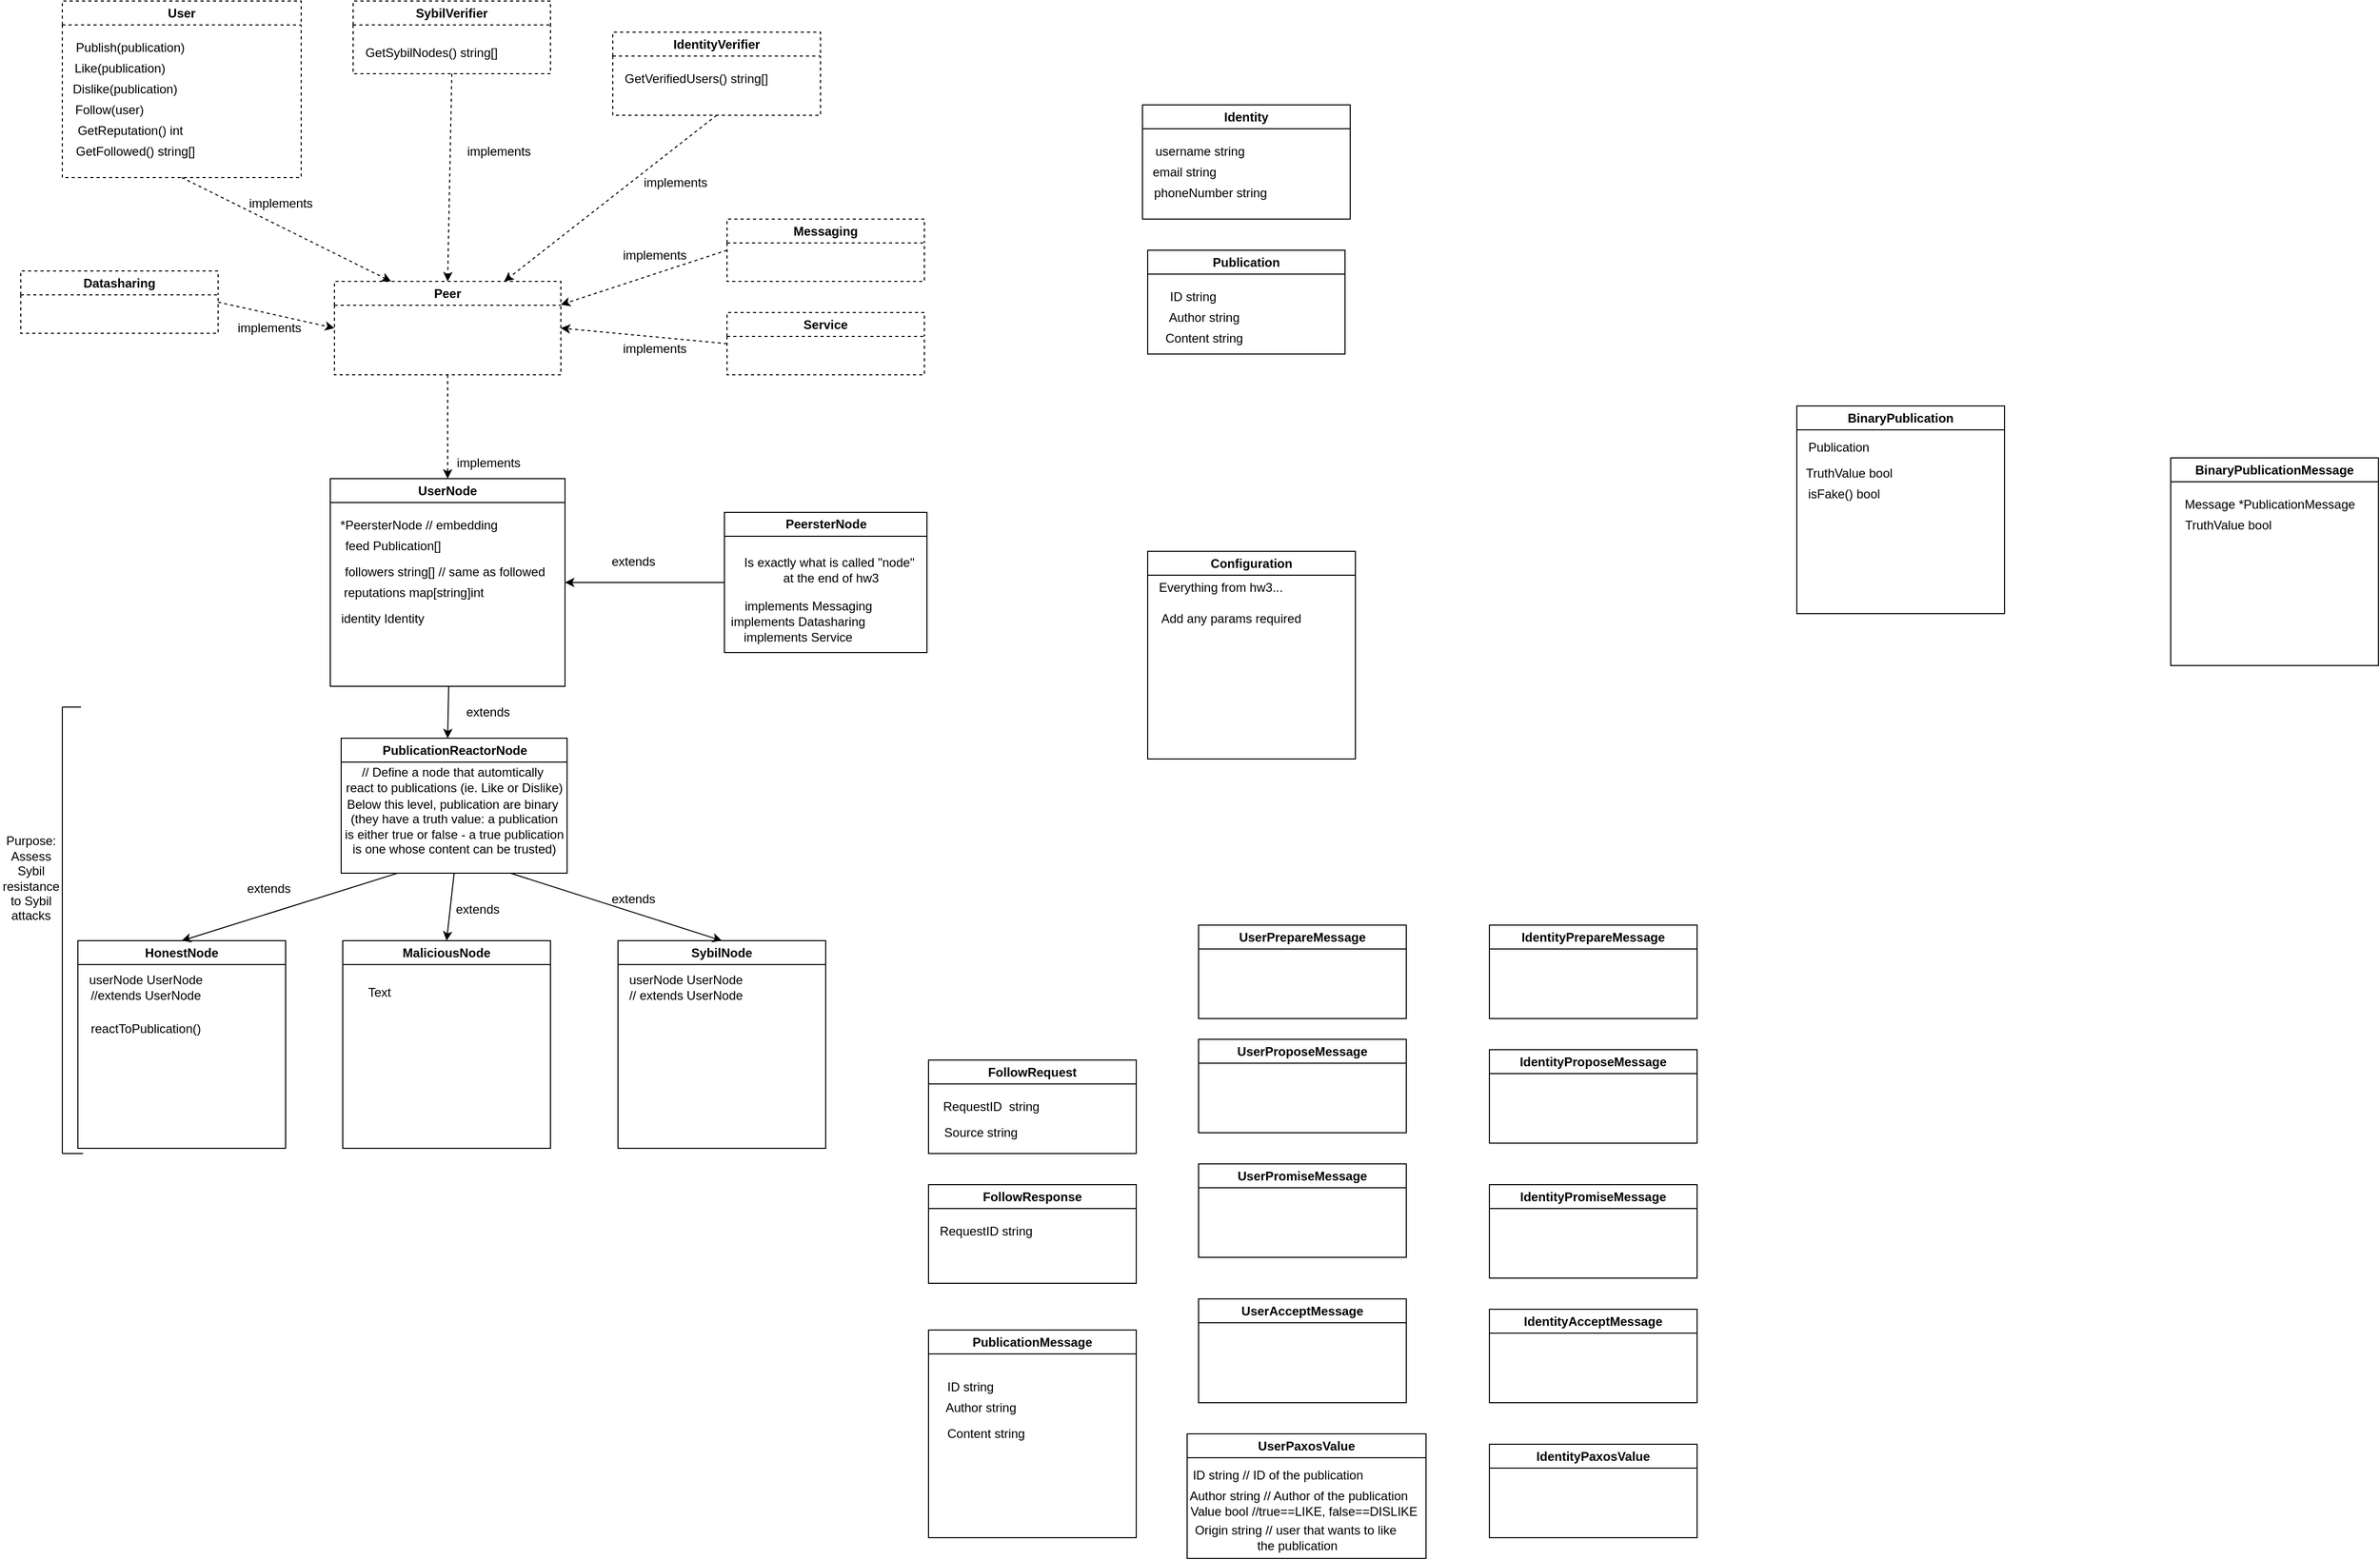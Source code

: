 <mxfile version="20.8.1" type="github">
  <diagram id="C5RBs43oDa-KdzZeNtuy" name="Page-1">
    <mxGraphModel dx="1194" dy="701" grid="1" gridSize="10" guides="1" tooltips="1" connect="1" arrows="1" fold="1" page="1" pageScale="1" pageWidth="827" pageHeight="1169" math="0" shadow="0">
      <root>
        <mxCell id="WIyWlLk6GJQsqaUBKTNV-0" />
        <mxCell id="WIyWlLk6GJQsqaUBKTNV-1" parent="WIyWlLk6GJQsqaUBKTNV-0" />
        <mxCell id="LnBFbePXS2DzoWe7dejd-26" style="rounded=0;orthogonalLoop=1;jettySize=auto;html=1;exitX=0.5;exitY=1;exitDx=0;exitDy=0;entryX=0.25;entryY=0;entryDx=0;entryDy=0;dashed=1;" parent="WIyWlLk6GJQsqaUBKTNV-1" source="LnBFbePXS2DzoWe7dejd-0" target="LnBFbePXS2DzoWe7dejd-17" edge="1">
          <mxGeometry relative="1" as="geometry" />
        </mxCell>
        <mxCell id="LnBFbePXS2DzoWe7dejd-0" value="User" style="swimlane;whiteSpace=wrap;html=1;dashed=1;" parent="WIyWlLk6GJQsqaUBKTNV-1" vertex="1">
          <mxGeometry x="60" y="30" width="230" height="170" as="geometry" />
        </mxCell>
        <mxCell id="LnBFbePXS2DzoWe7dejd-5" value="Publish(publication)" style="text;html=1;align=center;verticalAlign=middle;resizable=0;points=[];autosize=1;strokeColor=none;fillColor=none;" parent="LnBFbePXS2DzoWe7dejd-0" vertex="1">
          <mxGeometry y="30" width="130" height="30" as="geometry" />
        </mxCell>
        <mxCell id="LnBFbePXS2DzoWe7dejd-6" value="Like(publication)" style="text;html=1;align=center;verticalAlign=middle;resizable=0;points=[];autosize=1;strokeColor=none;fillColor=none;dashed=1;" parent="LnBFbePXS2DzoWe7dejd-0" vertex="1">
          <mxGeometry y="50" width="110" height="30" as="geometry" />
        </mxCell>
        <mxCell id="LnBFbePXS2DzoWe7dejd-7" value="Dislike(publication)" style="text;html=1;align=center;verticalAlign=middle;resizable=0;points=[];autosize=1;strokeColor=none;fillColor=none;dashed=1;" parent="LnBFbePXS2DzoWe7dejd-0" vertex="1">
          <mxGeometry y="70" width="120" height="30" as="geometry" />
        </mxCell>
        <mxCell id="LnBFbePXS2DzoWe7dejd-8" value="Follow(user)" style="text;html=1;align=center;verticalAlign=middle;resizable=0;points=[];autosize=1;strokeColor=none;fillColor=none;dashed=1;" parent="LnBFbePXS2DzoWe7dejd-0" vertex="1">
          <mxGeometry y="90" width="90" height="30" as="geometry" />
        </mxCell>
        <mxCell id="LnBFbePXS2DzoWe7dejd-10" value="GetFollowed() string[]" style="text;html=1;align=center;verticalAlign=middle;resizable=0;points=[];autosize=1;strokeColor=none;fillColor=none;dashed=1;" parent="LnBFbePXS2DzoWe7dejd-0" vertex="1">
          <mxGeometry y="130" width="140" height="30" as="geometry" />
        </mxCell>
        <mxCell id="LnBFbePXS2DzoWe7dejd-9" value="GetReputation() int" style="text;html=1;align=center;verticalAlign=middle;resizable=0;points=[];autosize=1;strokeColor=none;fillColor=none;" parent="LnBFbePXS2DzoWe7dejd-0" vertex="1">
          <mxGeometry x="5" y="110" width="120" height="30" as="geometry" />
        </mxCell>
        <mxCell id="SwvPETrpsPqJgsuEjl2g-75" style="edgeStyle=none;rounded=0;orthogonalLoop=1;jettySize=auto;html=1;exitX=0;exitY=0.5;exitDx=0;exitDy=0;entryX=1;entryY=0.5;entryDx=0;entryDy=0;" edge="1" parent="WIyWlLk6GJQsqaUBKTNV-1" source="LnBFbePXS2DzoWe7dejd-2" target="SwvPETrpsPqJgsuEjl2g-22">
          <mxGeometry relative="1" as="geometry" />
        </mxCell>
        <mxCell id="LnBFbePXS2DzoWe7dejd-2" value="PeersterNode" style="swimlane;whiteSpace=wrap;html=1;" parent="WIyWlLk6GJQsqaUBKTNV-1" vertex="1">
          <mxGeometry x="697.5" y="522.5" width="195" height="135" as="geometry" />
        </mxCell>
        <mxCell id="LnBFbePXS2DzoWe7dejd-3" value="Is exactly what is called &quot;node&quot;&lt;br&gt;&amp;nbsp;at the end of hw3" style="text;html=1;align=center;verticalAlign=middle;resizable=0;points=[];autosize=1;strokeColor=none;fillColor=none;" parent="LnBFbePXS2DzoWe7dejd-2" vertex="1">
          <mxGeometry x="5" y="35" width="190" height="40" as="geometry" />
        </mxCell>
        <mxCell id="SwvPETrpsPqJgsuEjl2g-18" value="implements Messaging" style="text;html=1;align=center;verticalAlign=middle;resizable=0;points=[];autosize=1;strokeColor=none;fillColor=none;" vertex="1" parent="LnBFbePXS2DzoWe7dejd-2">
          <mxGeometry x="5" y="75" width="150" height="30" as="geometry" />
        </mxCell>
        <mxCell id="SwvPETrpsPqJgsuEjl2g-20" value="implements Datasharing" style="text;html=1;align=center;verticalAlign=middle;resizable=0;points=[];autosize=1;strokeColor=none;fillColor=none;" vertex="1" parent="LnBFbePXS2DzoWe7dejd-2">
          <mxGeometry x="-5" y="90" width="150" height="30" as="geometry" />
        </mxCell>
        <mxCell id="SwvPETrpsPqJgsuEjl2g-21" value="implements Service" style="text;html=1;align=center;verticalAlign=middle;resizable=0;points=[];autosize=1;strokeColor=none;fillColor=none;" vertex="1" parent="LnBFbePXS2DzoWe7dejd-2">
          <mxGeometry x="5" y="105" width="130" height="30" as="geometry" />
        </mxCell>
        <mxCell id="LnBFbePXS2DzoWe7dejd-11" value="Publication" style="swimlane;whiteSpace=wrap;html=1;" parent="WIyWlLk6GJQsqaUBKTNV-1" vertex="1">
          <mxGeometry x="1105" y="270" width="190" height="100" as="geometry" />
        </mxCell>
        <mxCell id="LnBFbePXS2DzoWe7dejd-12" value="ID string&amp;nbsp;" style="text;html=1;align=center;verticalAlign=middle;resizable=0;points=[];autosize=1;strokeColor=none;fillColor=none;" parent="LnBFbePXS2DzoWe7dejd-11" vertex="1">
          <mxGeometry x="10" y="30" width="70" height="30" as="geometry" />
        </mxCell>
        <mxCell id="LnBFbePXS2DzoWe7dejd-13" value="Author string" style="text;html=1;align=center;verticalAlign=middle;resizable=0;points=[];autosize=1;strokeColor=none;fillColor=none;" parent="LnBFbePXS2DzoWe7dejd-11" vertex="1">
          <mxGeometry x="9" y="50" width="90" height="30" as="geometry" />
        </mxCell>
        <mxCell id="LnBFbePXS2DzoWe7dejd-14" value="Content string" style="text;html=1;align=center;verticalAlign=middle;resizable=0;points=[];autosize=1;strokeColor=none;fillColor=none;" parent="LnBFbePXS2DzoWe7dejd-11" vertex="1">
          <mxGeometry x="4" y="70" width="100" height="30" as="geometry" />
        </mxCell>
        <mxCell id="SwvPETrpsPqJgsuEjl2g-37" style="edgeStyle=none;rounded=0;orthogonalLoop=1;jettySize=auto;html=1;exitX=0.5;exitY=1;exitDx=0;exitDy=0;entryX=0.5;entryY=0;entryDx=0;entryDy=0;dashed=1;" edge="1" parent="WIyWlLk6GJQsqaUBKTNV-1" source="LnBFbePXS2DzoWe7dejd-17" target="SwvPETrpsPqJgsuEjl2g-22">
          <mxGeometry relative="1" as="geometry" />
        </mxCell>
        <mxCell id="LnBFbePXS2DzoWe7dejd-17" value="Peer" style="swimlane;whiteSpace=wrap;html=1;dashed=1;" parent="WIyWlLk6GJQsqaUBKTNV-1" vertex="1">
          <mxGeometry x="322" y="300" width="218" height="90" as="geometry" />
        </mxCell>
        <mxCell id="LnBFbePXS2DzoWe7dejd-27" value="implements" style="text;html=1;align=center;verticalAlign=middle;resizable=0;points=[];autosize=1;strokeColor=none;fillColor=none;" parent="WIyWlLk6GJQsqaUBKTNV-1" vertex="1">
          <mxGeometry x="230" y="210" width="80" height="30" as="geometry" />
        </mxCell>
        <mxCell id="LnBFbePXS2DzoWe7dejd-31" style="edgeStyle=none;rounded=0;orthogonalLoop=1;jettySize=auto;html=1;exitX=0.5;exitY=1;exitDx=0;exitDy=0;entryX=0.5;entryY=0;entryDx=0;entryDy=0;dashed=1;" parent="WIyWlLk6GJQsqaUBKTNV-1" source="LnBFbePXS2DzoWe7dejd-29" target="LnBFbePXS2DzoWe7dejd-17" edge="1">
          <mxGeometry relative="1" as="geometry" />
        </mxCell>
        <mxCell id="LnBFbePXS2DzoWe7dejd-29" value="SybilVerifier" style="swimlane;whiteSpace=wrap;html=1;dashed=1;" parent="WIyWlLk6GJQsqaUBKTNV-1" vertex="1">
          <mxGeometry x="340" y="30" width="190" height="70" as="geometry" />
        </mxCell>
        <mxCell id="LnBFbePXS2DzoWe7dejd-30" value="GetSybilNodes() string[]" style="text;html=1;align=center;verticalAlign=middle;resizable=0;points=[];autosize=1;strokeColor=none;fillColor=none;" parent="LnBFbePXS2DzoWe7dejd-29" vertex="1">
          <mxGeometry y="35" width="150" height="30" as="geometry" />
        </mxCell>
        <mxCell id="LnBFbePXS2DzoWe7dejd-32" value="implements" style="text;html=1;align=center;verticalAlign=middle;resizable=0;points=[];autosize=1;strokeColor=none;fillColor=none;" parent="WIyWlLk6GJQsqaUBKTNV-1" vertex="1">
          <mxGeometry x="440" y="160" width="80" height="30" as="geometry" />
        </mxCell>
        <mxCell id="LnBFbePXS2DzoWe7dejd-36" style="edgeStyle=none;rounded=0;orthogonalLoop=1;jettySize=auto;html=1;exitX=0.5;exitY=1;exitDx=0;exitDy=0;entryX=0.75;entryY=0;entryDx=0;entryDy=0;dashed=1;" parent="WIyWlLk6GJQsqaUBKTNV-1" source="LnBFbePXS2DzoWe7dejd-33" target="LnBFbePXS2DzoWe7dejd-17" edge="1">
          <mxGeometry relative="1" as="geometry" />
        </mxCell>
        <mxCell id="LnBFbePXS2DzoWe7dejd-33" value="IdentityVerifier" style="swimlane;whiteSpace=wrap;html=1;dashed=1;" parent="WIyWlLk6GJQsqaUBKTNV-1" vertex="1">
          <mxGeometry x="590" y="60" width="200" height="80" as="geometry" />
        </mxCell>
        <mxCell id="LnBFbePXS2DzoWe7dejd-34" value="GetVerifiedUsers() string[]" style="text;html=1;align=center;verticalAlign=middle;resizable=0;points=[];autosize=1;strokeColor=none;fillColor=none;" parent="LnBFbePXS2DzoWe7dejd-33" vertex="1">
          <mxGeometry y="30" width="160" height="30" as="geometry" />
        </mxCell>
        <mxCell id="LnBFbePXS2DzoWe7dejd-37" value="implements" style="text;html=1;align=center;verticalAlign=middle;resizable=0;points=[];autosize=1;strokeColor=none;fillColor=none;" parent="WIyWlLk6GJQsqaUBKTNV-1" vertex="1">
          <mxGeometry x="610" y="190" width="80" height="30" as="geometry" />
        </mxCell>
        <mxCell id="LnBFbePXS2DzoWe7dejd-38" value="Identity" style="swimlane;whiteSpace=wrap;html=1;" parent="WIyWlLk6GJQsqaUBKTNV-1" vertex="1">
          <mxGeometry x="1100" y="130" width="200" height="110" as="geometry" />
        </mxCell>
        <mxCell id="LnBFbePXS2DzoWe7dejd-39" value="username string" style="text;html=1;align=center;verticalAlign=middle;resizable=0;points=[];autosize=1;strokeColor=none;fillColor=none;dashed=1;" parent="LnBFbePXS2DzoWe7dejd-38" vertex="1">
          <mxGeometry y="30" width="110" height="30" as="geometry" />
        </mxCell>
        <mxCell id="LnBFbePXS2DzoWe7dejd-40" value="email string" style="text;html=1;align=center;verticalAlign=middle;resizable=0;points=[];autosize=1;strokeColor=none;fillColor=none;dashed=1;" parent="LnBFbePXS2DzoWe7dejd-38" vertex="1">
          <mxGeometry y="50" width="80" height="30" as="geometry" />
        </mxCell>
        <mxCell id="LnBFbePXS2DzoWe7dejd-41" value="phoneNumber string" style="text;html=1;align=center;verticalAlign=middle;resizable=0;points=[];autosize=1;strokeColor=none;fillColor=none;" parent="LnBFbePXS2DzoWe7dejd-38" vertex="1">
          <mxGeometry y="70" width="130" height="30" as="geometry" />
        </mxCell>
        <mxCell id="LnBFbePXS2DzoWe7dejd-44" value="Configuration" style="swimlane;whiteSpace=wrap;html=1;" parent="WIyWlLk6GJQsqaUBKTNV-1" vertex="1">
          <mxGeometry x="1105" y="560" width="200" height="200" as="geometry" />
        </mxCell>
        <mxCell id="LnBFbePXS2DzoWe7dejd-47" value="Everything from hw3..." style="text;html=1;align=center;verticalAlign=middle;resizable=0;points=[];autosize=1;strokeColor=none;fillColor=none;" parent="LnBFbePXS2DzoWe7dejd-44" vertex="1">
          <mxGeometry y="20" width="140" height="30" as="geometry" />
        </mxCell>
        <mxCell id="SwvPETrpsPqJgsuEjl2g-12" value="Add any params required" style="text;html=1;align=center;verticalAlign=middle;resizable=0;points=[];autosize=1;strokeColor=none;fillColor=none;" vertex="1" parent="LnBFbePXS2DzoWe7dejd-44">
          <mxGeometry y="50" width="160" height="30" as="geometry" />
        </mxCell>
        <mxCell id="LnBFbePXS2DzoWe7dejd-49" value="UserPrepareMessage" style="swimlane;whiteSpace=wrap;html=1;" parent="WIyWlLk6GJQsqaUBKTNV-1" vertex="1">
          <mxGeometry x="1154" y="920" width="200" height="90" as="geometry" />
        </mxCell>
        <mxCell id="LnBFbePXS2DzoWe7dejd-50" value="UserProposeMessage" style="swimlane;whiteSpace=wrap;html=1;" parent="WIyWlLk6GJQsqaUBKTNV-1" vertex="1">
          <mxGeometry x="1154" y="1030" width="200" height="90" as="geometry" />
        </mxCell>
        <mxCell id="LnBFbePXS2DzoWe7dejd-51" value="UserPromiseMessage" style="swimlane;whiteSpace=wrap;html=1;" parent="WIyWlLk6GJQsqaUBKTNV-1" vertex="1">
          <mxGeometry x="1154" y="1150" width="200" height="90" as="geometry" />
        </mxCell>
        <mxCell id="LnBFbePXS2DzoWe7dejd-52" value="UserAcceptMessage" style="swimlane;whiteSpace=wrap;html=1;" parent="WIyWlLk6GJQsqaUBKTNV-1" vertex="1">
          <mxGeometry x="1154" y="1280" width="200" height="100" as="geometry" />
        </mxCell>
        <mxCell id="LnBFbePXS2DzoWe7dejd-53" value="IdentityPrepareMessage" style="swimlane;whiteSpace=wrap;html=1;" parent="WIyWlLk6GJQsqaUBKTNV-1" vertex="1">
          <mxGeometry x="1434" y="920" width="200" height="90" as="geometry" />
        </mxCell>
        <mxCell id="LnBFbePXS2DzoWe7dejd-54" value="IdentityProposeMessage" style="swimlane;whiteSpace=wrap;html=1;" parent="WIyWlLk6GJQsqaUBKTNV-1" vertex="1">
          <mxGeometry x="1434" y="1040" width="200" height="90" as="geometry" />
        </mxCell>
        <mxCell id="LnBFbePXS2DzoWe7dejd-55" value="IdentityPromiseMessage" style="swimlane;whiteSpace=wrap;html=1;" parent="WIyWlLk6GJQsqaUBKTNV-1" vertex="1">
          <mxGeometry x="1434" y="1170" width="200" height="90" as="geometry" />
        </mxCell>
        <mxCell id="LnBFbePXS2DzoWe7dejd-56" value="IdentityAcceptMessage" style="swimlane;whiteSpace=wrap;html=1;" parent="WIyWlLk6GJQsqaUBKTNV-1" vertex="1">
          <mxGeometry x="1434" y="1290" width="200" height="90" as="geometry" />
        </mxCell>
        <mxCell id="LnBFbePXS2DzoWe7dejd-57" value="UserPaxosValue" style="swimlane;whiteSpace=wrap;html=1;" parent="WIyWlLk6GJQsqaUBKTNV-1" vertex="1">
          <mxGeometry x="1143" y="1410" width="230" height="120" as="geometry" />
        </mxCell>
        <mxCell id="SwvPETrpsPqJgsuEjl2g-14" value="ID string // ID of the publication" style="text;html=1;align=center;verticalAlign=middle;resizable=0;points=[];autosize=1;strokeColor=none;fillColor=none;" vertex="1" parent="LnBFbePXS2DzoWe7dejd-57">
          <mxGeometry x="-8" y="25" width="190" height="30" as="geometry" />
        </mxCell>
        <mxCell id="SwvPETrpsPqJgsuEjl2g-15" value="Author string // Author of the publication" style="text;html=1;align=center;verticalAlign=middle;resizable=0;points=[];autosize=1;strokeColor=none;fillColor=none;" vertex="1" parent="LnBFbePXS2DzoWe7dejd-57">
          <mxGeometry x="-8" y="45" width="230" height="30" as="geometry" />
        </mxCell>
        <mxCell id="SwvPETrpsPqJgsuEjl2g-16" value="Value bool //true==LIKE, false==DISLIKE" style="text;html=1;align=center;verticalAlign=middle;resizable=0;points=[];autosize=1;strokeColor=none;fillColor=none;" vertex="1" parent="LnBFbePXS2DzoWe7dejd-57">
          <mxGeometry x="-8" y="60" width="240" height="30" as="geometry" />
        </mxCell>
        <mxCell id="SwvPETrpsPqJgsuEjl2g-17" value="Origin string // user that wants to like&lt;br&gt;&amp;nbsp;the publication" style="text;html=1;align=center;verticalAlign=middle;resizable=0;points=[];autosize=1;strokeColor=none;fillColor=none;" vertex="1" parent="LnBFbePXS2DzoWe7dejd-57">
          <mxGeometry x="-6" y="80" width="220" height="40" as="geometry" />
        </mxCell>
        <mxCell id="LnBFbePXS2DzoWe7dejd-58" value="IdentityPaxosValue" style="swimlane;whiteSpace=wrap;html=1;" parent="WIyWlLk6GJQsqaUBKTNV-1" vertex="1">
          <mxGeometry x="1434" y="1420" width="200" height="90" as="geometry" />
        </mxCell>
        <mxCell id="LnBFbePXS2DzoWe7dejd-59" value="FollowRequest" style="swimlane;whiteSpace=wrap;html=1;" parent="WIyWlLk6GJQsqaUBKTNV-1" vertex="1">
          <mxGeometry x="894" y="1050" width="200" height="90" as="geometry" />
        </mxCell>
        <mxCell id="LnBFbePXS2DzoWe7dejd-60" value="FollowResponse" style="swimlane;whiteSpace=wrap;html=1;" parent="WIyWlLk6GJQsqaUBKTNV-1" vertex="1">
          <mxGeometry x="894" y="1170" width="200" height="95" as="geometry" />
        </mxCell>
        <mxCell id="SwvPETrpsPqJgsuEjl2g-2" value="RequestID string" style="text;html=1;align=center;verticalAlign=middle;resizable=0;points=[];autosize=1;strokeColor=none;fillColor=none;" vertex="1" parent="LnBFbePXS2DzoWe7dejd-60">
          <mxGeometry y="30" width="110" height="30" as="geometry" />
        </mxCell>
        <mxCell id="zlvXartX0JTL15JIESgR-0" value="HonestNode" style="swimlane;whiteSpace=wrap;html=1;" parent="WIyWlLk6GJQsqaUBKTNV-1" vertex="1">
          <mxGeometry x="75" y="935" width="200" height="200" as="geometry" />
        </mxCell>
        <mxCell id="zlvXartX0JTL15JIESgR-3" value="userNode UserNode&lt;br&gt;//extends UserNode" style="text;html=1;align=center;verticalAlign=middle;resizable=0;points=[];autosize=1;strokeColor=none;fillColor=none;" parent="zlvXartX0JTL15JIESgR-0" vertex="1">
          <mxGeometry y="25" width="130" height="40" as="geometry" />
        </mxCell>
        <mxCell id="zlvXartX0JTL15JIESgR-6" value="reactToPublication()" style="text;html=1;align=center;verticalAlign=middle;resizable=0;points=[];autosize=1;strokeColor=none;fillColor=none;" parent="zlvXartX0JTL15JIESgR-0" vertex="1">
          <mxGeometry y="70" width="130" height="30" as="geometry" />
        </mxCell>
        <mxCell id="zlvXartX0JTL15JIESgR-1" value="MaliciousNode" style="swimlane;whiteSpace=wrap;html=1;" parent="WIyWlLk6GJQsqaUBKTNV-1" vertex="1">
          <mxGeometry x="330" y="935" width="200" height="200" as="geometry" />
        </mxCell>
        <mxCell id="SwvPETrpsPqJgsuEjl2g-74" value="Text" style="text;html=1;align=center;verticalAlign=middle;resizable=0;points=[];autosize=1;strokeColor=none;fillColor=none;" vertex="1" parent="zlvXartX0JTL15JIESgR-1">
          <mxGeometry x="10" y="35" width="50" height="30" as="geometry" />
        </mxCell>
        <mxCell id="zlvXartX0JTL15JIESgR-2" value="SybilNode" style="swimlane;whiteSpace=wrap;html=1;" parent="WIyWlLk6GJQsqaUBKTNV-1" vertex="1">
          <mxGeometry x="595" y="935" width="200" height="200" as="geometry" />
        </mxCell>
        <mxCell id="zlvXartX0JTL15JIESgR-5" value="userNode UserNode&lt;br&gt;// extends UserNode" style="text;html=1;align=center;verticalAlign=middle;resizable=0;points=[];autosize=1;strokeColor=none;fillColor=none;" parent="zlvXartX0JTL15JIESgR-2" vertex="1">
          <mxGeometry y="25" width="130" height="40" as="geometry" />
        </mxCell>
        <mxCell id="zlvXartX0JTL15JIESgR-9" value="BinaryPublication" style="swimlane;whiteSpace=wrap;html=1;" parent="WIyWlLk6GJQsqaUBKTNV-1" vertex="1">
          <mxGeometry x="1730" y="420" width="200" height="200" as="geometry" />
        </mxCell>
        <mxCell id="zlvXartX0JTL15JIESgR-10" value="Publication" style="text;html=1;align=center;verticalAlign=middle;resizable=0;points=[];autosize=1;strokeColor=none;fillColor=none;" parent="zlvXartX0JTL15JIESgR-9" vertex="1">
          <mxGeometry y="25" width="80" height="30" as="geometry" />
        </mxCell>
        <mxCell id="zlvXartX0JTL15JIESgR-14" value="TruthValue bool" style="text;html=1;align=center;verticalAlign=middle;resizable=0;points=[];autosize=1;strokeColor=none;fillColor=none;" parent="zlvXartX0JTL15JIESgR-9" vertex="1">
          <mxGeometry x="-5" y="50" width="110" height="30" as="geometry" />
        </mxCell>
        <mxCell id="zlvXartX0JTL15JIESgR-15" value="isFake() bool" style="text;html=1;align=center;verticalAlign=middle;resizable=0;points=[];autosize=1;strokeColor=none;fillColor=none;" parent="zlvXartX0JTL15JIESgR-9" vertex="1">
          <mxGeometry y="70" width="90" height="30" as="geometry" />
        </mxCell>
        <mxCell id="SwvPETrpsPqJgsuEjl2g-0" value="RequestID &amp;nbsp;string" style="text;html=1;align=center;verticalAlign=middle;resizable=0;points=[];autosize=1;strokeColor=none;fillColor=none;" vertex="1" parent="WIyWlLk6GJQsqaUBKTNV-1">
          <mxGeometry x="894" y="1080" width="120" height="30" as="geometry" />
        </mxCell>
        <mxCell id="SwvPETrpsPqJgsuEjl2g-1" value="Source string" style="text;html=1;align=center;verticalAlign=middle;resizable=0;points=[];autosize=1;strokeColor=none;fillColor=none;" vertex="1" parent="WIyWlLk6GJQsqaUBKTNV-1">
          <mxGeometry x="899" y="1105" width="90" height="30" as="geometry" />
        </mxCell>
        <mxCell id="SwvPETrpsPqJgsuEjl2g-4" value="BinaryPublicationMessage" style="swimlane;whiteSpace=wrap;html=1;" vertex="1" parent="WIyWlLk6GJQsqaUBKTNV-1">
          <mxGeometry x="2090" y="470" width="200" height="200" as="geometry" />
        </mxCell>
        <mxCell id="SwvPETrpsPqJgsuEjl2g-5" value="Message *PublicationMessage" style="text;html=1;align=center;verticalAlign=middle;resizable=0;points=[];autosize=1;strokeColor=none;fillColor=none;" vertex="1" parent="SwvPETrpsPqJgsuEjl2g-4">
          <mxGeometry y="30" width="190" height="30" as="geometry" />
        </mxCell>
        <mxCell id="SwvPETrpsPqJgsuEjl2g-6" value="TruthValue bool" style="text;html=1;align=center;verticalAlign=middle;resizable=0;points=[];autosize=1;strokeColor=none;fillColor=none;" vertex="1" parent="SwvPETrpsPqJgsuEjl2g-4">
          <mxGeometry y="50" width="110" height="30" as="geometry" />
        </mxCell>
        <mxCell id="SwvPETrpsPqJgsuEjl2g-7" value="PublicationMessage" style="swimlane;whiteSpace=wrap;html=1;" vertex="1" parent="WIyWlLk6GJQsqaUBKTNV-1">
          <mxGeometry x="894" y="1310" width="200" height="200" as="geometry" />
        </mxCell>
        <mxCell id="SwvPETrpsPqJgsuEjl2g-8" value="ID string" style="text;html=1;align=center;verticalAlign=middle;resizable=0;points=[];autosize=1;strokeColor=none;fillColor=none;" vertex="1" parent="SwvPETrpsPqJgsuEjl2g-7">
          <mxGeometry x="5" y="40" width="70" height="30" as="geometry" />
        </mxCell>
        <mxCell id="SwvPETrpsPqJgsuEjl2g-10" value="Content string" style="text;html=1;align=center;verticalAlign=middle;resizable=0;points=[];autosize=1;strokeColor=none;fillColor=none;" vertex="1" parent="SwvPETrpsPqJgsuEjl2g-7">
          <mxGeometry x="5" y="85" width="100" height="30" as="geometry" />
        </mxCell>
        <mxCell id="SwvPETrpsPqJgsuEjl2g-9" value="Author string" style="text;html=1;align=center;verticalAlign=middle;resizable=0;points=[];autosize=1;strokeColor=none;fillColor=none;" vertex="1" parent="WIyWlLk6GJQsqaUBKTNV-1">
          <mxGeometry x="899" y="1370" width="90" height="30" as="geometry" />
        </mxCell>
        <mxCell id="SwvPETrpsPqJgsuEjl2g-54" style="edgeStyle=none;rounded=0;orthogonalLoop=1;jettySize=auto;html=1;exitX=0.25;exitY=1;exitDx=0;exitDy=0;entryX=0.5;entryY=0;entryDx=0;entryDy=0;" edge="1" parent="WIyWlLk6GJQsqaUBKTNV-1" source="SwvPETrpsPqJgsuEjl2g-59" target="zlvXartX0JTL15JIESgR-0">
          <mxGeometry relative="1" as="geometry" />
        </mxCell>
        <mxCell id="SwvPETrpsPqJgsuEjl2g-56" style="edgeStyle=none;rounded=0;orthogonalLoop=1;jettySize=auto;html=1;exitX=0.5;exitY=1;exitDx=0;exitDy=0;entryX=0.5;entryY=0;entryDx=0;entryDy=0;" edge="1" parent="WIyWlLk6GJQsqaUBKTNV-1" source="SwvPETrpsPqJgsuEjl2g-59" target="zlvXartX0JTL15JIESgR-1">
          <mxGeometry relative="1" as="geometry" />
        </mxCell>
        <mxCell id="SwvPETrpsPqJgsuEjl2g-57" style="edgeStyle=none;rounded=0;orthogonalLoop=1;jettySize=auto;html=1;exitX=0.75;exitY=1;exitDx=0;exitDy=0;entryX=0.5;entryY=0;entryDx=0;entryDy=0;" edge="1" parent="WIyWlLk6GJQsqaUBKTNV-1" source="SwvPETrpsPqJgsuEjl2g-59" target="zlvXartX0JTL15JIESgR-2">
          <mxGeometry relative="1" as="geometry" />
        </mxCell>
        <mxCell id="SwvPETrpsPqJgsuEjl2g-62" style="edgeStyle=none;rounded=0;orthogonalLoop=1;jettySize=auto;html=1;exitX=0.5;exitY=1;exitDx=0;exitDy=0;" edge="1" parent="WIyWlLk6GJQsqaUBKTNV-1">
          <mxGeometry relative="1" as="geometry">
            <mxPoint x="432" y="690" as="sourcePoint" />
            <mxPoint x="431" y="740" as="targetPoint" />
          </mxGeometry>
        </mxCell>
        <mxCell id="SwvPETrpsPqJgsuEjl2g-22" value="UserNode" style="swimlane;whiteSpace=wrap;html=1;" vertex="1" parent="WIyWlLk6GJQsqaUBKTNV-1">
          <mxGeometry x="318" y="490" width="226" height="200" as="geometry" />
        </mxCell>
        <mxCell id="SwvPETrpsPqJgsuEjl2g-23" value="feed Publication[]" style="text;html=1;align=center;verticalAlign=middle;resizable=0;points=[];autosize=1;strokeColor=none;fillColor=none;" vertex="1" parent="SwvPETrpsPqJgsuEjl2g-22">
          <mxGeometry y="50" width="120" height="30" as="geometry" />
        </mxCell>
        <mxCell id="SwvPETrpsPqJgsuEjl2g-24" value="followers string[] // same as followed" style="text;html=1;align=center;verticalAlign=middle;resizable=0;points=[];autosize=1;strokeColor=none;fillColor=none;" vertex="1" parent="SwvPETrpsPqJgsuEjl2g-22">
          <mxGeometry y="75" width="220" height="30" as="geometry" />
        </mxCell>
        <mxCell id="SwvPETrpsPqJgsuEjl2g-25" value="reputations map[string]int" style="text;html=1;align=center;verticalAlign=middle;resizable=0;points=[];autosize=1;strokeColor=none;fillColor=none;" vertex="1" parent="SwvPETrpsPqJgsuEjl2g-22">
          <mxGeometry y="95" width="160" height="30" as="geometry" />
        </mxCell>
        <mxCell id="SwvPETrpsPqJgsuEjl2g-26" value="identity Identity" style="text;html=1;align=center;verticalAlign=middle;resizable=0;points=[];autosize=1;strokeColor=none;fillColor=none;" vertex="1" parent="SwvPETrpsPqJgsuEjl2g-22">
          <mxGeometry y="120" width="100" height="30" as="geometry" />
        </mxCell>
        <mxCell id="SwvPETrpsPqJgsuEjl2g-27" value="*PeersterNode // embedding" style="text;html=1;align=center;verticalAlign=middle;resizable=0;points=[];autosize=1;strokeColor=none;fillColor=none;" vertex="1" parent="SwvPETrpsPqJgsuEjl2g-22">
          <mxGeometry y="30" width="170" height="30" as="geometry" />
        </mxCell>
        <mxCell id="SwvPETrpsPqJgsuEjl2g-33" style="edgeStyle=none;rounded=0;orthogonalLoop=1;jettySize=auto;html=1;exitX=1;exitY=0.5;exitDx=0;exitDy=0;entryX=0;entryY=0.5;entryDx=0;entryDy=0;dashed=1;" edge="1" parent="WIyWlLk6GJQsqaUBKTNV-1" source="SwvPETrpsPqJgsuEjl2g-28" target="LnBFbePXS2DzoWe7dejd-17">
          <mxGeometry relative="1" as="geometry" />
        </mxCell>
        <mxCell id="SwvPETrpsPqJgsuEjl2g-28" value="Datasharing" style="swimlane;whiteSpace=wrap;html=1;dashed=1;" vertex="1" parent="WIyWlLk6GJQsqaUBKTNV-1">
          <mxGeometry x="20" y="290" width="190" height="60" as="geometry" />
        </mxCell>
        <mxCell id="SwvPETrpsPqJgsuEjl2g-31" style="rounded=0;orthogonalLoop=1;jettySize=auto;html=1;exitX=0;exitY=0.5;exitDx=0;exitDy=0;entryX=1;entryY=0.25;entryDx=0;entryDy=0;dashed=1;" edge="1" parent="WIyWlLk6GJQsqaUBKTNV-1" source="SwvPETrpsPqJgsuEjl2g-29" target="LnBFbePXS2DzoWe7dejd-17">
          <mxGeometry relative="1" as="geometry" />
        </mxCell>
        <mxCell id="SwvPETrpsPqJgsuEjl2g-29" value="Messaging" style="swimlane;whiteSpace=wrap;html=1;dashed=1;" vertex="1" parent="WIyWlLk6GJQsqaUBKTNV-1">
          <mxGeometry x="700" y="240" width="190" height="60" as="geometry" />
        </mxCell>
        <mxCell id="SwvPETrpsPqJgsuEjl2g-32" style="edgeStyle=none;rounded=0;orthogonalLoop=1;jettySize=auto;html=1;exitX=0;exitY=0.5;exitDx=0;exitDy=0;entryX=1;entryY=0.5;entryDx=0;entryDy=0;dashed=1;" edge="1" parent="WIyWlLk6GJQsqaUBKTNV-1" source="SwvPETrpsPqJgsuEjl2g-30" target="LnBFbePXS2DzoWe7dejd-17">
          <mxGeometry relative="1" as="geometry" />
        </mxCell>
        <mxCell id="SwvPETrpsPqJgsuEjl2g-30" value="Service" style="swimlane;whiteSpace=wrap;html=1;dashed=1;" vertex="1" parent="WIyWlLk6GJQsqaUBKTNV-1">
          <mxGeometry x="700" y="330" width="190" height="60" as="geometry" />
        </mxCell>
        <mxCell id="SwvPETrpsPqJgsuEjl2g-34" value="implements" style="text;html=1;align=center;verticalAlign=middle;resizable=0;points=[];autosize=1;strokeColor=none;fillColor=none;" vertex="1" parent="WIyWlLk6GJQsqaUBKTNV-1">
          <mxGeometry x="590" y="260" width="80" height="30" as="geometry" />
        </mxCell>
        <mxCell id="SwvPETrpsPqJgsuEjl2g-35" value="implements" style="text;html=1;align=center;verticalAlign=middle;resizable=0;points=[];autosize=1;strokeColor=none;fillColor=none;" vertex="1" parent="WIyWlLk6GJQsqaUBKTNV-1">
          <mxGeometry x="590" y="350" width="80" height="30" as="geometry" />
        </mxCell>
        <mxCell id="SwvPETrpsPqJgsuEjl2g-36" value="implements" style="text;html=1;align=center;verticalAlign=middle;resizable=0;points=[];autosize=1;strokeColor=none;fillColor=none;" vertex="1" parent="WIyWlLk6GJQsqaUBKTNV-1">
          <mxGeometry x="219" y="330" width="80" height="30" as="geometry" />
        </mxCell>
        <mxCell id="SwvPETrpsPqJgsuEjl2g-38" value="implements" style="text;html=1;align=center;verticalAlign=middle;resizable=0;points=[];autosize=1;strokeColor=none;fillColor=none;" vertex="1" parent="WIyWlLk6GJQsqaUBKTNV-1">
          <mxGeometry x="430" y="460" width="80" height="30" as="geometry" />
        </mxCell>
        <mxCell id="SwvPETrpsPqJgsuEjl2g-59" value="PublicationReactorNode" style="swimlane;whiteSpace=wrap;html=1;" vertex="1" parent="WIyWlLk6GJQsqaUBKTNV-1">
          <mxGeometry x="328.5" y="740" width="217.5" height="130" as="geometry" />
        </mxCell>
        <mxCell id="SwvPETrpsPqJgsuEjl2g-60" value="// Define a node that automtically&amp;nbsp;&lt;br&gt;react to publications (ie. Like or Dislike)" style="text;html=1;align=center;verticalAlign=middle;resizable=0;points=[];autosize=1;strokeColor=none;fillColor=none;" vertex="1" parent="SwvPETrpsPqJgsuEjl2g-59">
          <mxGeometry x="-6.25" y="20" width="230" height="40" as="geometry" />
        </mxCell>
        <mxCell id="SwvPETrpsPqJgsuEjl2g-73" value="Below this level, publication are binary&amp;nbsp;&lt;br&gt;(they have a truth value: a publication&lt;br&gt;is either true or false - a true publication&lt;br&gt;is one whose content can be trusted)" style="text;html=1;align=center;verticalAlign=middle;resizable=0;points=[];autosize=1;strokeColor=none;fillColor=none;" vertex="1" parent="SwvPETrpsPqJgsuEjl2g-59">
          <mxGeometry x="-6.25" y="50" width="230" height="70" as="geometry" />
        </mxCell>
        <mxCell id="SwvPETrpsPqJgsuEjl2g-63" value="extends" style="text;html=1;strokeColor=none;fillColor=none;align=center;verticalAlign=middle;whiteSpace=wrap;rounded=0;" vertex="1" parent="WIyWlLk6GJQsqaUBKTNV-1">
          <mxGeometry x="440" y="700" width="60" height="30" as="geometry" />
        </mxCell>
        <mxCell id="SwvPETrpsPqJgsuEjl2g-66" value="extends" style="text;html=1;strokeColor=none;fillColor=none;align=center;verticalAlign=middle;whiteSpace=wrap;rounded=0;" vertex="1" parent="WIyWlLk6GJQsqaUBKTNV-1">
          <mxGeometry x="580" y="880" width="60" height="30" as="geometry" />
        </mxCell>
        <mxCell id="SwvPETrpsPqJgsuEjl2g-67" value="extends" style="text;html=1;strokeColor=none;fillColor=none;align=center;verticalAlign=middle;whiteSpace=wrap;rounded=0;" vertex="1" parent="WIyWlLk6GJQsqaUBKTNV-1">
          <mxGeometry x="430" y="890" width="60" height="30" as="geometry" />
        </mxCell>
        <mxCell id="SwvPETrpsPqJgsuEjl2g-68" value="extends" style="text;html=1;strokeColor=none;fillColor=none;align=center;verticalAlign=middle;whiteSpace=wrap;rounded=0;" vertex="1" parent="WIyWlLk6GJQsqaUBKTNV-1">
          <mxGeometry x="229" y="870" width="60" height="30" as="geometry" />
        </mxCell>
        <mxCell id="SwvPETrpsPqJgsuEjl2g-69" value="" style="endArrow=none;html=1;rounded=0;" edge="1" parent="WIyWlLk6GJQsqaUBKTNV-1">
          <mxGeometry width="50" height="50" relative="1" as="geometry">
            <mxPoint x="60" y="1140" as="sourcePoint" />
            <mxPoint x="60" y="710" as="targetPoint" />
          </mxGeometry>
        </mxCell>
        <mxCell id="SwvPETrpsPqJgsuEjl2g-70" value="Purpose: Assess Sybil resistance to Sybil attacks" style="text;html=1;strokeColor=none;fillColor=none;align=center;verticalAlign=middle;whiteSpace=wrap;rounded=0;" vertex="1" parent="WIyWlLk6GJQsqaUBKTNV-1">
          <mxGeometry y="860" width="60" height="30" as="geometry" />
        </mxCell>
        <mxCell id="SwvPETrpsPqJgsuEjl2g-71" value="" style="endArrow=none;html=1;rounded=0;" edge="1" parent="WIyWlLk6GJQsqaUBKTNV-1">
          <mxGeometry width="50" height="50" relative="1" as="geometry">
            <mxPoint x="60" y="1140" as="sourcePoint" />
            <mxPoint x="80" y="1140" as="targetPoint" />
          </mxGeometry>
        </mxCell>
        <mxCell id="SwvPETrpsPqJgsuEjl2g-72" value="" style="endArrow=none;html=1;rounded=0;" edge="1" parent="WIyWlLk6GJQsqaUBKTNV-1">
          <mxGeometry width="50" height="50" relative="1" as="geometry">
            <mxPoint x="78" y="710" as="sourcePoint" />
            <mxPoint x="60" y="710" as="targetPoint" />
          </mxGeometry>
        </mxCell>
        <mxCell id="SwvPETrpsPqJgsuEjl2g-76" value="extends" style="text;html=1;strokeColor=none;fillColor=none;align=center;verticalAlign=middle;whiteSpace=wrap;rounded=0;" vertex="1" parent="WIyWlLk6GJQsqaUBKTNV-1">
          <mxGeometry x="580" y="555" width="60" height="30" as="geometry" />
        </mxCell>
      </root>
    </mxGraphModel>
  </diagram>
</mxfile>
